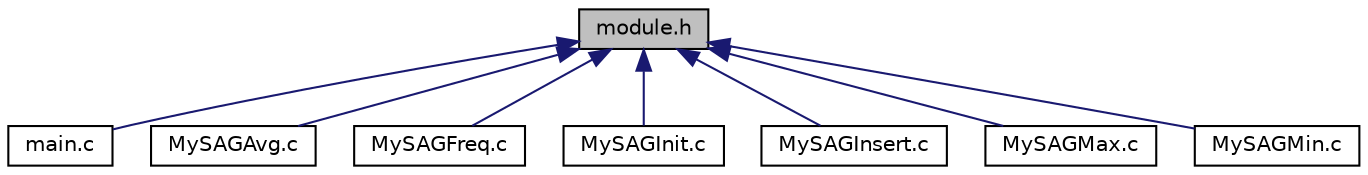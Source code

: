 digraph "module.h"
{
 // LATEX_PDF_SIZE
  edge [fontname="Helvetica",fontsize="10",labelfontname="Helvetica",labelfontsize="10"];
  node [fontname="Helvetica",fontsize="10",shape=record];
  Node1 [label="module.h",height=0.2,width=0.4,color="black", fillcolor="grey75", style="filled", fontcolor="black",tooltip="header file"];
  Node1 -> Node2 [dir="back",color="midnightblue",fontsize="10",style="solid",fontname="Helvetica"];
  Node2 [label="main.c",height=0.2,width=0.4,color="black", fillcolor="white", style="filled",URL="$main_8c.html",tooltip="Test functions."];
  Node1 -> Node3 [dir="back",color="midnightblue",fontsize="10",style="solid",fontname="Helvetica"];
  Node3 [label="MySAGAvg.c",height=0.2,width=0.4,color="black", fillcolor="white", style="filled",URL="$MySAGAvg_8c.html",tooltip="Average - function."];
  Node1 -> Node4 [dir="back",color="midnightblue",fontsize="10",style="solid",fontname="Helvetica"];
  Node4 [label="MySAGFreq.c",height=0.2,width=0.4,color="black", fillcolor="white", style="filled",URL="$MySAGFreq_8c.html",tooltip="Frequency of a given value - function."];
  Node1 -> Node5 [dir="back",color="midnightblue",fontsize="10",style="solid",fontname="Helvetica"];
  Node5 [label="MySAGInit.c",height=0.2,width=0.4,color="black", fillcolor="white", style="filled",URL="$MySAGInit_8c.html",tooltip="Inits the module - function."];
  Node1 -> Node6 [dir="back",color="midnightblue",fontsize="10",style="solid",fontname="Helvetica"];
  Node6 [label="MySAGInsert.c",height=0.2,width=0.4,color="black", fillcolor="white", style="filled",URL="$MySAGInsert_8c.html",tooltip="Insert - function."];
  Node1 -> Node7 [dir="back",color="midnightblue",fontsize="10",style="solid",fontname="Helvetica"];
  Node7 [label="MySAGMax.c",height=0.2,width=0.4,color="black", fillcolor="white", style="filled",URL="$MySAGMax_8c.html",tooltip="Maximum - function."];
  Node1 -> Node8 [dir="back",color="midnightblue",fontsize="10",style="solid",fontname="Helvetica"];
  Node8 [label="MySAGMin.c",height=0.2,width=0.4,color="black", fillcolor="white", style="filled",URL="$MySAGMin_8c.html",tooltip="Minimum - function."];
}
